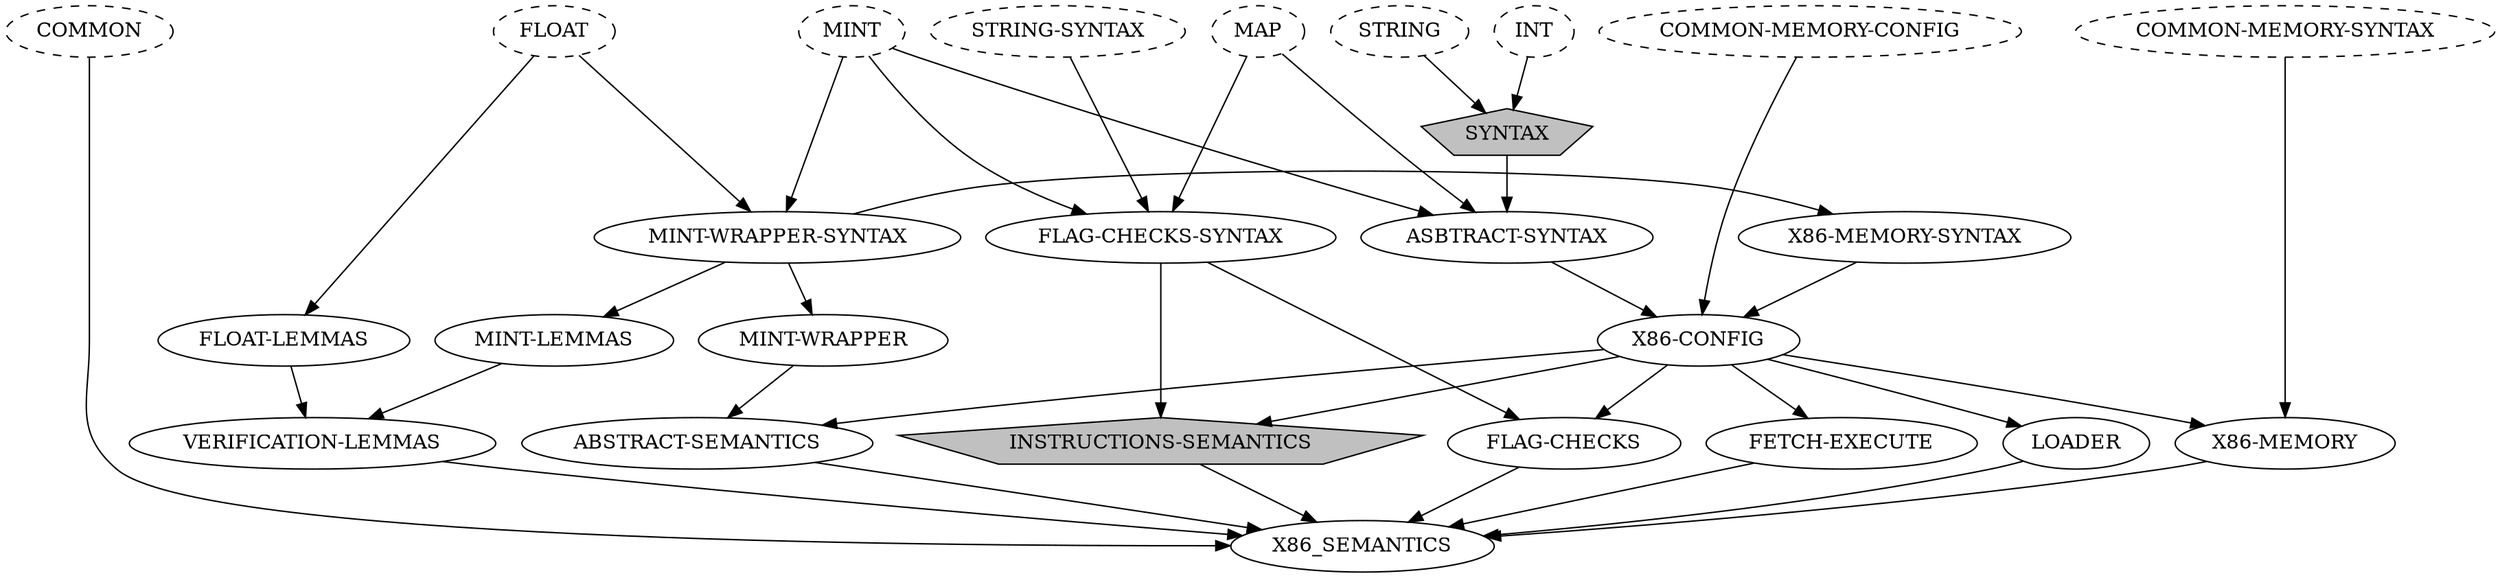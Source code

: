 digraph graphname {
    
      
  "INSTRUCTIONS-SEMANTICS" [fillcolor = grey, style=filled, sides=5; shape=polygon]
  SYNTAX [fillcolor = grey, style=filled, sides=5; shape=polygon]

  MAP [style="dashed"]
  MINT [style="dashed"]
  FLOAT [style="dashed"]
  INT [style="dashed"]
  STRING [style="dashed"]
  "STRING-SYNTAX" [style="dashed"]
  "STRING-SYNTAX" [style="dashed"]
  "COMMON-MEMORY-SYNTAX" [style="dashed"]
  "COMMON-MEMORY-CONFIG" [style="dashed"]
  "COMMON" [style="dashed"]

  {rank = same; MAP; FLOAT; MINT; INT; STRING; "STRING-SYNTAX"; "COMMON"; "COMMON-MEMORY-CONFIG"; "COMMON-MEMORY-SYNTAX"}
  {rank = same; LOADER; "FETCH-EXECUTE"; "ABSTRACT-SEMANTICS"; "FLAG-CHECKS"; "VERIFICATION-LEMMAS"; }
  {rank = same; "MINT-LEMMAS"; "FLOAT-LEMMAS"}
  {rank = same; "ASBTRACT-SYNTAX"; "MINT-WRAPPER-SYNTAX"; "FLAG-CHECKS-SYNTAX"; "X86-MEMORY-SYNTAX" }

  // =============================================================================

  "MINT-WRAPPER-SYNTAX" -> "X86-MEMORY-SYNTAX" 
  // "X86-MEMORY-SYNTAX"  -> "X86-MEMORY" <-- creates a dag
  "COMMON-MEMORY-SYNTAX"  -> "X86-MEMORY"
  "X86-CONFIG"  -> "X86-MEMORY"

  INT -> SYNTAX
  STRING -> SYNTAX

  SYNTAX ->  "ASBTRACT-SYNTAX";

  MAP -> "ASBTRACT-SYNTAX";
  MINT -> "ASBTRACT-SYNTAX";


  // "MINT-WRAPPER-SYNTAX" -> "X86-CONFIG" <--- creates a dag
  "ASBTRACT-SYNTAX" ->   "X86-CONFIG"
  "COMMON-MEMORY-CONFIG" ->   "X86-CONFIG"
  "X86-MEMORY-SYNTAX" ->   "X86-CONFIG"


  "X86-CONFIG" -> "ABSTRACT-SEMANTICS"
  "MINT-WRAPPER" -> "ABSTRACT-SEMANTICS"

  MINT -> "MINT-WRAPPER-SYNTAX"
  FLOAT -> "MINT-WRAPPER-SYNTAX"
  
  "MINT-WRAPPER-SYNTAX" -> "MINT-WRAPPER"



  "X86-CONFIG" -> LOADER
  "X86-CONFIG" -> "FETCH-EXECUTE"

  // INT -> "INTEGER-LEMMAS" ->  "VERIFICATION-LEMMAS"
  // "BOOLEAN-LEMMAS" -> "VERIFICATION-LEMMAS"
  "MINT-LEMMAS" -> "VERIFICATION-LEMMAS"
  "FLOAT-LEMMAS" -> "VERIFICATION-LEMMAS"
  
  FLOAT -> "FLOAT-LEMMAS"
  "MINT-WRAPPER-SYNTAX" -> "MINT-LEMMAS"

  MINT -> "FLAG-CHECKS-SYNTAX"
  MAP -> "FLAG-CHECKS-SYNTAX"
  "STRING-SYNTAX" -> "FLAG-CHECKS-SYNTAX"

  "FLAG-CHECKS-SYNTAX"  -> "FLAG-CHECKS"
  "X86-CONFIG"  -> "FLAG-CHECKS"


  "X86-CONFIG" -> "INSTRUCTIONS-SEMANTICS"
  "FLAG-CHECKS-SYNTAX" -> "INSTRUCTIONS-SEMANTICS"

  LOADER ->  X86_SEMANTICS
  "FETCH-EXECUTE" ->  X86_SEMANTICS
  "ABSTRACT-SEMANTICS" ->  X86_SEMANTICS
  "FLAG-CHECKS" ->  X86_SEMANTICS
  "VERIFICATION-LEMMAS" ->  X86_SEMANTICS
  "INSTRUCTIONS-SEMANTICS" ->  X86_SEMANTICS
  "X86-MEMORY" ->  X86_SEMANTICS
  "COMMON" ->  X86_SEMANTICS
  

 }
